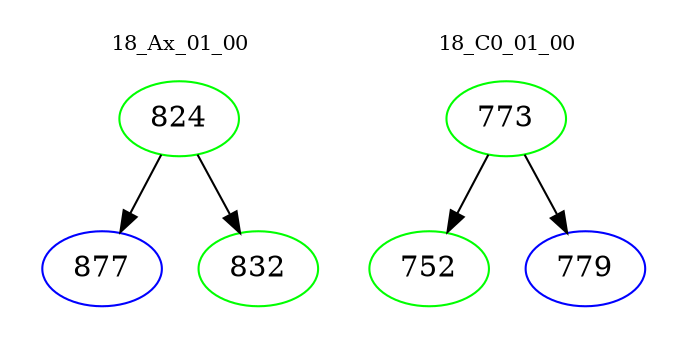 digraph{
subgraph cluster_0 {
color = white
label = "18_Ax_01_00";
fontsize=10;
T0_824 [label="824", color="green"]
T0_824 -> T0_877 [color="black"]
T0_877 [label="877", color="blue"]
T0_824 -> T0_832 [color="black"]
T0_832 [label="832", color="green"]
}
subgraph cluster_1 {
color = white
label = "18_C0_01_00";
fontsize=10;
T1_773 [label="773", color="green"]
T1_773 -> T1_752 [color="black"]
T1_752 [label="752", color="green"]
T1_773 -> T1_779 [color="black"]
T1_779 [label="779", color="blue"]
}
}
